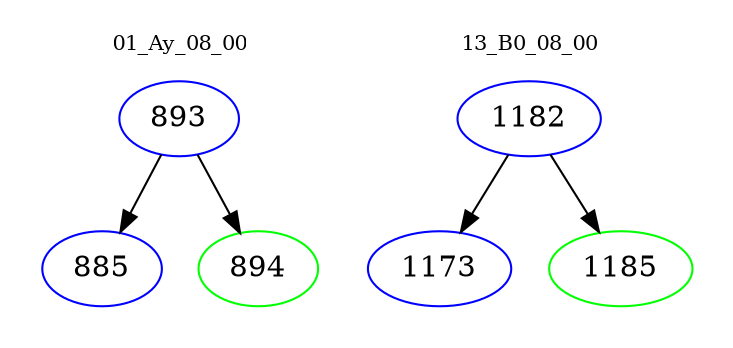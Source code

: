 digraph{
subgraph cluster_0 {
color = white
label = "01_Ay_08_00";
fontsize=10;
T0_893 [label="893", color="blue"]
T0_893 -> T0_885 [color="black"]
T0_885 [label="885", color="blue"]
T0_893 -> T0_894 [color="black"]
T0_894 [label="894", color="green"]
}
subgraph cluster_1 {
color = white
label = "13_B0_08_00";
fontsize=10;
T1_1182 [label="1182", color="blue"]
T1_1182 -> T1_1173 [color="black"]
T1_1173 [label="1173", color="blue"]
T1_1182 -> T1_1185 [color="black"]
T1_1185 [label="1185", color="green"]
}
}
